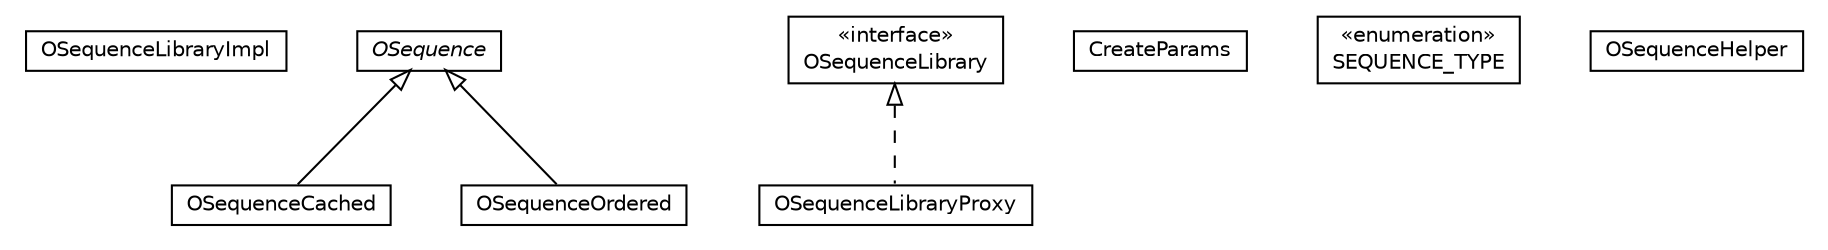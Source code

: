 #!/usr/local/bin/dot
#
# Class diagram 
# Generated by UMLGraph version R5_6-24-gf6e263 (http://www.umlgraph.org/)
#

digraph G {
	edge [fontname="Helvetica",fontsize=10,labelfontname="Helvetica",labelfontsize=10];
	node [fontname="Helvetica",fontsize=10,shape=plaintext];
	nodesep=0.25;
	ranksep=0.5;
	// com.orientechnologies.orient.core.metadata.sequence.OSequenceLibraryImpl
	c119442 [label=<<table title="com.orientechnologies.orient.core.metadata.sequence.OSequenceLibraryImpl" border="0" cellborder="1" cellspacing="0" cellpadding="2" port="p" href="./OSequenceLibraryImpl.html">
		<tr><td><table border="0" cellspacing="0" cellpadding="1">
<tr><td align="center" balign="center"> OSequenceLibraryImpl </td></tr>
		</table></td></tr>
		</table>>, URL="./OSequenceLibraryImpl.html", fontname="Helvetica", fontcolor="black", fontsize=10.0];
	// com.orientechnologies.orient.core.metadata.sequence.OSequenceCached
	c119443 [label=<<table title="com.orientechnologies.orient.core.metadata.sequence.OSequenceCached" border="0" cellborder="1" cellspacing="0" cellpadding="2" port="p" href="./OSequenceCached.html">
		<tr><td><table border="0" cellspacing="0" cellpadding="1">
<tr><td align="center" balign="center"> OSequenceCached </td></tr>
		</table></td></tr>
		</table>>, URL="./OSequenceCached.html", fontname="Helvetica", fontcolor="black", fontsize=10.0];
	// com.orientechnologies.orient.core.metadata.sequence.OSequenceOrdered
	c119444 [label=<<table title="com.orientechnologies.orient.core.metadata.sequence.OSequenceOrdered" border="0" cellborder="1" cellspacing="0" cellpadding="2" port="p" href="./OSequenceOrdered.html">
		<tr><td><table border="0" cellspacing="0" cellpadding="1">
<tr><td align="center" balign="center"> OSequenceOrdered </td></tr>
		</table></td></tr>
		</table>>, URL="./OSequenceOrdered.html", fontname="Helvetica", fontcolor="black", fontsize=10.0];
	// com.orientechnologies.orient.core.metadata.sequence.OSequenceLibraryProxy
	c119445 [label=<<table title="com.orientechnologies.orient.core.metadata.sequence.OSequenceLibraryProxy" border="0" cellborder="1" cellspacing="0" cellpadding="2" port="p" href="./OSequenceLibraryProxy.html">
		<tr><td><table border="0" cellspacing="0" cellpadding="1">
<tr><td align="center" balign="center"> OSequenceLibraryProxy </td></tr>
		</table></td></tr>
		</table>>, URL="./OSequenceLibraryProxy.html", fontname="Helvetica", fontcolor="black", fontsize=10.0];
	// com.orientechnologies.orient.core.metadata.sequence.OSequenceLibrary
	c119446 [label=<<table title="com.orientechnologies.orient.core.metadata.sequence.OSequenceLibrary" border="0" cellborder="1" cellspacing="0" cellpadding="2" port="p" href="./OSequenceLibrary.html">
		<tr><td><table border="0" cellspacing="0" cellpadding="1">
<tr><td align="center" balign="center"> &#171;interface&#187; </td></tr>
<tr><td align="center" balign="center"> OSequenceLibrary </td></tr>
		</table></td></tr>
		</table>>, URL="./OSequenceLibrary.html", fontname="Helvetica", fontcolor="black", fontsize=10.0];
	// com.orientechnologies.orient.core.metadata.sequence.OSequence
	c119447 [label=<<table title="com.orientechnologies.orient.core.metadata.sequence.OSequence" border="0" cellborder="1" cellspacing="0" cellpadding="2" port="p" href="./OSequence.html">
		<tr><td><table border="0" cellspacing="0" cellpadding="1">
<tr><td align="center" balign="center"><font face="Helvetica-Oblique"> OSequence </font></td></tr>
		</table></td></tr>
		</table>>, URL="./OSequence.html", fontname="Helvetica", fontcolor="black", fontsize=10.0];
	// com.orientechnologies.orient.core.metadata.sequence.OSequence.CreateParams
	c119448 [label=<<table title="com.orientechnologies.orient.core.metadata.sequence.OSequence.CreateParams" border="0" cellborder="1" cellspacing="0" cellpadding="2" port="p" href="./OSequence.CreateParams.html">
		<tr><td><table border="0" cellspacing="0" cellpadding="1">
<tr><td align="center" balign="center"> CreateParams </td></tr>
		</table></td></tr>
		</table>>, URL="./OSequence.CreateParams.html", fontname="Helvetica", fontcolor="black", fontsize=10.0];
	// com.orientechnologies.orient.core.metadata.sequence.OSequence.SEQUENCE_TYPE
	c119449 [label=<<table title="com.orientechnologies.orient.core.metadata.sequence.OSequence.SEQUENCE_TYPE" border="0" cellborder="1" cellspacing="0" cellpadding="2" port="p" href="./OSequence.SEQUENCE_TYPE.html">
		<tr><td><table border="0" cellspacing="0" cellpadding="1">
<tr><td align="center" balign="center"> &#171;enumeration&#187; </td></tr>
<tr><td align="center" balign="center"> SEQUENCE_TYPE </td></tr>
		</table></td></tr>
		</table>>, URL="./OSequence.SEQUENCE_TYPE.html", fontname="Helvetica", fontcolor="black", fontsize=10.0];
	// com.orientechnologies.orient.core.metadata.sequence.OSequenceHelper
	c119450 [label=<<table title="com.orientechnologies.orient.core.metadata.sequence.OSequenceHelper" border="0" cellborder="1" cellspacing="0" cellpadding="2" port="p" href="./OSequenceHelper.html">
		<tr><td><table border="0" cellspacing="0" cellpadding="1">
<tr><td align="center" balign="center"> OSequenceHelper </td></tr>
		</table></td></tr>
		</table>>, URL="./OSequenceHelper.html", fontname="Helvetica", fontcolor="black", fontsize=10.0];
	//com.orientechnologies.orient.core.metadata.sequence.OSequenceCached extends com.orientechnologies.orient.core.metadata.sequence.OSequence
	c119447:p -> c119443:p [dir=back,arrowtail=empty];
	//com.orientechnologies.orient.core.metadata.sequence.OSequenceOrdered extends com.orientechnologies.orient.core.metadata.sequence.OSequence
	c119447:p -> c119444:p [dir=back,arrowtail=empty];
	//com.orientechnologies.orient.core.metadata.sequence.OSequenceLibraryProxy implements com.orientechnologies.orient.core.metadata.sequence.OSequenceLibrary
	c119446:p -> c119445:p [dir=back,arrowtail=empty,style=dashed];
}

